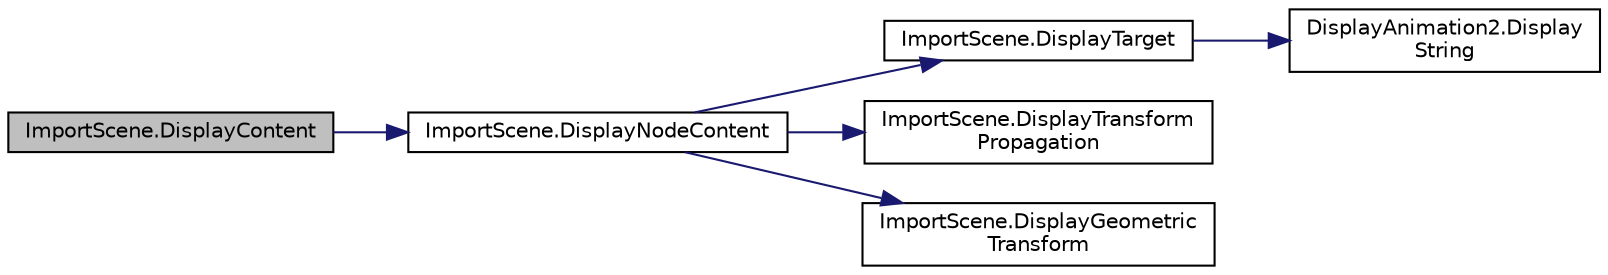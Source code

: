 digraph "ImportScene.DisplayContent"
{
  edge [fontname="Helvetica",fontsize="10",labelfontname="Helvetica",labelfontsize="10"];
  node [fontname="Helvetica",fontsize="10",shape=record];
  rankdir="LR";
  Node0 [label="ImportScene.DisplayContent",height=0.2,width=0.4,color="black", fillcolor="grey75", style="filled", fontcolor="black"];
  Node0 -> Node1 [color="midnightblue",fontsize="10",style="solid",fontname="Helvetica"];
  Node1 [label="ImportScene.DisplayNodeContent",height=0.2,width=0.4,color="black", fillcolor="white", style="filled",URL="$namespace_import_scene.html#a0c11be1356357d5d5c557e376fb6c002"];
  Node1 -> Node2 [color="midnightblue",fontsize="10",style="solid",fontname="Helvetica"];
  Node2 [label="ImportScene.DisplayTarget",height=0.2,width=0.4,color="black", fillcolor="white", style="filled",URL="$namespace_import_scene.html#ab6985efc732c1079831ca9e90de52b14"];
  Node2 -> Node3 [color="midnightblue",fontsize="10",style="solid",fontname="Helvetica"];
  Node3 [label="DisplayAnimation2.Display\lString",height=0.2,width=0.4,color="black", fillcolor="white", style="filled",URL="$namespace_display_animation2.html#ad022ed8dee36f6dd02eaba9883652853"];
  Node1 -> Node4 [color="midnightblue",fontsize="10",style="solid",fontname="Helvetica"];
  Node4 [label="ImportScene.DisplayTransform\lPropagation",height=0.2,width=0.4,color="black", fillcolor="white", style="filled",URL="$namespace_import_scene.html#a608e1906853a7d7966b39af7f7693b5d"];
  Node1 -> Node5 [color="midnightblue",fontsize="10",style="solid",fontname="Helvetica"];
  Node5 [label="ImportScene.DisplayGeometric\lTransform",height=0.2,width=0.4,color="black", fillcolor="white", style="filled",URL="$namespace_import_scene.html#ae7b554bdc3818a88e3a9f35533d2ba17"];
}
